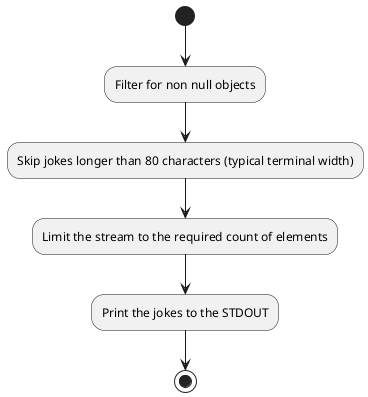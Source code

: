 @startuml StreamFlow

(*) --> "Filter for non null objects"
--> "Skip jokes longer than 80 characters (typical terminal width)"
--> "Limit the stream to the required count of elements"
--> "Print the jokes to the STDOUT"
--> (*)

@enduml
